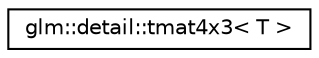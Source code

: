 digraph "Graphical Class Hierarchy"
{
  edge [fontname="Helvetica",fontsize="10",labelfontname="Helvetica",labelfontsize="10"];
  node [fontname="Helvetica",fontsize="10",shape=record];
  rankdir="LR";
  Node1 [label="glm::detail::tmat4x3\< T \>",height=0.2,width=0.4,color="black", fillcolor="white", style="filled",URL="$structglm_1_1detail_1_1tmat4x3.html"];
}
